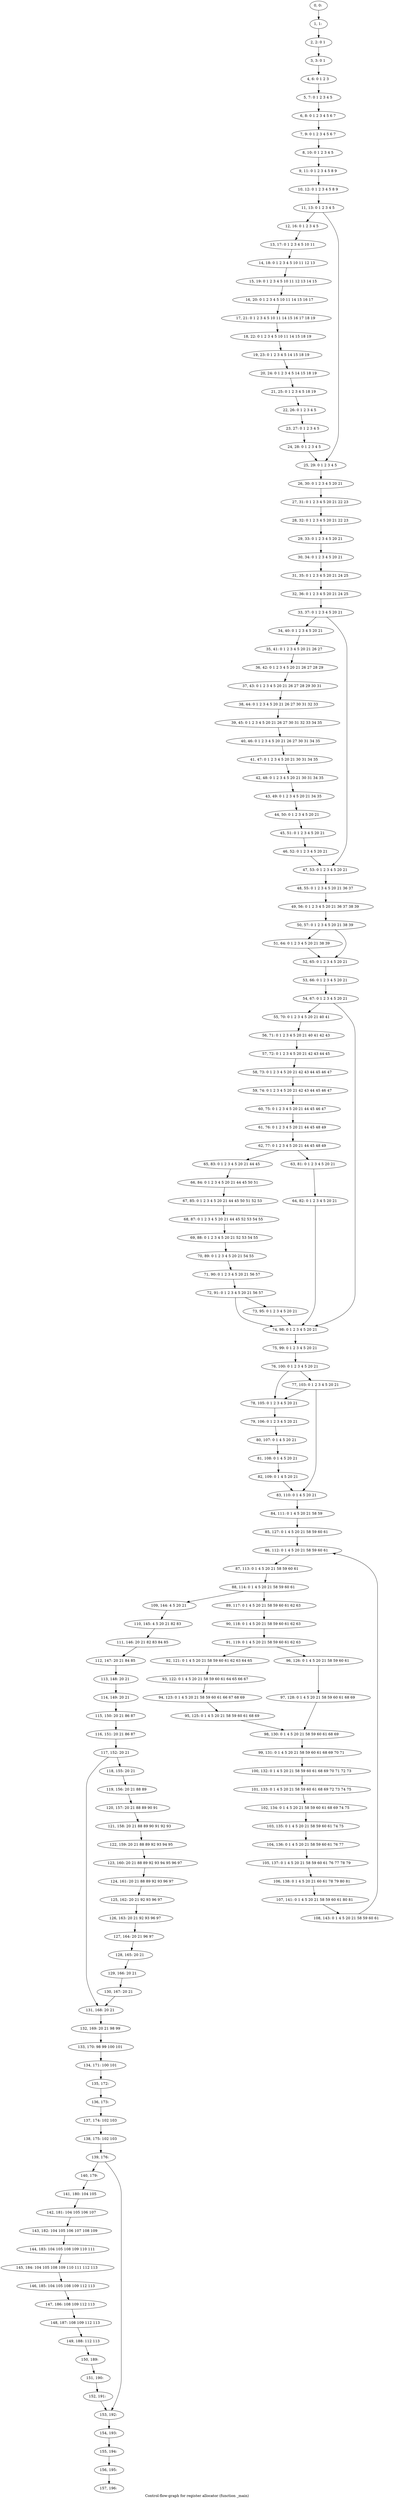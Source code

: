 digraph G {
graph [label="Control-flow-graph for register allocator (function _main)"]
0[label="0, 0: "];
1[label="1, 1: "];
2[label="2, 2: 0 1 "];
3[label="3, 3: 0 1 "];
4[label="4, 6: 0 1 2 3 "];
5[label="5, 7: 0 1 2 3 4 5 "];
6[label="6, 8: 0 1 2 3 4 5 6 7 "];
7[label="7, 9: 0 1 2 3 4 5 6 7 "];
8[label="8, 10: 0 1 2 3 4 5 "];
9[label="9, 11: 0 1 2 3 4 5 8 9 "];
10[label="10, 12: 0 1 2 3 4 5 8 9 "];
11[label="11, 13: 0 1 2 3 4 5 "];
12[label="12, 16: 0 1 2 3 4 5 "];
13[label="13, 17: 0 1 2 3 4 5 10 11 "];
14[label="14, 18: 0 1 2 3 4 5 10 11 12 13 "];
15[label="15, 19: 0 1 2 3 4 5 10 11 12 13 14 15 "];
16[label="16, 20: 0 1 2 3 4 5 10 11 14 15 16 17 "];
17[label="17, 21: 0 1 2 3 4 5 10 11 14 15 16 17 18 19 "];
18[label="18, 22: 0 1 2 3 4 5 10 11 14 15 18 19 "];
19[label="19, 23: 0 1 2 3 4 5 14 15 18 19 "];
20[label="20, 24: 0 1 2 3 4 5 14 15 18 19 "];
21[label="21, 25: 0 1 2 3 4 5 18 19 "];
22[label="22, 26: 0 1 2 3 4 5 "];
23[label="23, 27: 0 1 2 3 4 5 "];
24[label="24, 28: 0 1 2 3 4 5 "];
25[label="25, 29: 0 1 2 3 4 5 "];
26[label="26, 30: 0 1 2 3 4 5 20 21 "];
27[label="27, 31: 0 1 2 3 4 5 20 21 22 23 "];
28[label="28, 32: 0 1 2 3 4 5 20 21 22 23 "];
29[label="29, 33: 0 1 2 3 4 5 20 21 "];
30[label="30, 34: 0 1 2 3 4 5 20 21 "];
31[label="31, 35: 0 1 2 3 4 5 20 21 24 25 "];
32[label="32, 36: 0 1 2 3 4 5 20 21 24 25 "];
33[label="33, 37: 0 1 2 3 4 5 20 21 "];
34[label="34, 40: 0 1 2 3 4 5 20 21 "];
35[label="35, 41: 0 1 2 3 4 5 20 21 26 27 "];
36[label="36, 42: 0 1 2 3 4 5 20 21 26 27 28 29 "];
37[label="37, 43: 0 1 2 3 4 5 20 21 26 27 28 29 30 31 "];
38[label="38, 44: 0 1 2 3 4 5 20 21 26 27 30 31 32 33 "];
39[label="39, 45: 0 1 2 3 4 5 20 21 26 27 30 31 32 33 34 35 "];
40[label="40, 46: 0 1 2 3 4 5 20 21 26 27 30 31 34 35 "];
41[label="41, 47: 0 1 2 3 4 5 20 21 30 31 34 35 "];
42[label="42, 48: 0 1 2 3 4 5 20 21 30 31 34 35 "];
43[label="43, 49: 0 1 2 3 4 5 20 21 34 35 "];
44[label="44, 50: 0 1 2 3 4 5 20 21 "];
45[label="45, 51: 0 1 2 3 4 5 20 21 "];
46[label="46, 52: 0 1 2 3 4 5 20 21 "];
47[label="47, 53: 0 1 2 3 4 5 20 21 "];
48[label="48, 55: 0 1 2 3 4 5 20 21 36 37 "];
49[label="49, 56: 0 1 2 3 4 5 20 21 36 37 38 39 "];
50[label="50, 57: 0 1 2 3 4 5 20 21 38 39 "];
51[label="51, 64: 0 1 2 3 4 5 20 21 38 39 "];
52[label="52, 65: 0 1 2 3 4 5 20 21 "];
53[label="53, 66: 0 1 2 3 4 5 20 21 "];
54[label="54, 67: 0 1 2 3 4 5 20 21 "];
55[label="55, 70: 0 1 2 3 4 5 20 21 40 41 "];
56[label="56, 71: 0 1 2 3 4 5 20 21 40 41 42 43 "];
57[label="57, 72: 0 1 2 3 4 5 20 21 42 43 44 45 "];
58[label="58, 73: 0 1 2 3 4 5 20 21 42 43 44 45 46 47 "];
59[label="59, 74: 0 1 2 3 4 5 20 21 42 43 44 45 46 47 "];
60[label="60, 75: 0 1 2 3 4 5 20 21 44 45 46 47 "];
61[label="61, 76: 0 1 2 3 4 5 20 21 44 45 48 49 "];
62[label="62, 77: 0 1 2 3 4 5 20 21 44 45 48 49 "];
63[label="63, 81: 0 1 2 3 4 5 20 21 "];
64[label="64, 82: 0 1 2 3 4 5 20 21 "];
65[label="65, 83: 0 1 2 3 4 5 20 21 44 45 "];
66[label="66, 84: 0 1 2 3 4 5 20 21 44 45 50 51 "];
67[label="67, 85: 0 1 2 3 4 5 20 21 44 45 50 51 52 53 "];
68[label="68, 87: 0 1 2 3 4 5 20 21 44 45 52 53 54 55 "];
69[label="69, 88: 0 1 2 3 4 5 20 21 52 53 54 55 "];
70[label="70, 89: 0 1 2 3 4 5 20 21 54 55 "];
71[label="71, 90: 0 1 2 3 4 5 20 21 56 57 "];
72[label="72, 91: 0 1 2 3 4 5 20 21 56 57 "];
73[label="73, 95: 0 1 2 3 4 5 20 21 "];
74[label="74, 98: 0 1 2 3 4 5 20 21 "];
75[label="75, 99: 0 1 2 3 4 5 20 21 "];
76[label="76, 100: 0 1 2 3 4 5 20 21 "];
77[label="77, 103: 0 1 2 3 4 5 20 21 "];
78[label="78, 105: 0 1 2 3 4 5 20 21 "];
79[label="79, 106: 0 1 2 3 4 5 20 21 "];
80[label="80, 107: 0 1 4 5 20 21 "];
81[label="81, 108: 0 1 4 5 20 21 "];
82[label="82, 109: 0 1 4 5 20 21 "];
83[label="83, 110: 0 1 4 5 20 21 "];
84[label="84, 111: 0 1 4 5 20 21 58 59 "];
85[label="85, 127: 0 1 4 5 20 21 58 59 60 61 "];
86[label="86, 112: 0 1 4 5 20 21 58 59 60 61 "];
87[label="87, 113: 0 1 4 5 20 21 58 59 60 61 "];
88[label="88, 114: 0 1 4 5 20 21 58 59 60 61 "];
89[label="89, 117: 0 1 4 5 20 21 58 59 60 61 62 63 "];
90[label="90, 118: 0 1 4 5 20 21 58 59 60 61 62 63 "];
91[label="91, 119: 0 1 4 5 20 21 58 59 60 61 62 63 "];
92[label="92, 121: 0 1 4 5 20 21 58 59 60 61 62 63 64 65 "];
93[label="93, 122: 0 1 4 5 20 21 58 59 60 61 64 65 66 67 "];
94[label="94, 123: 0 1 4 5 20 21 58 59 60 61 66 67 68 69 "];
95[label="95, 125: 0 1 4 5 20 21 58 59 60 61 68 69 "];
96[label="96, 126: 0 1 4 5 20 21 58 59 60 61 "];
97[label="97, 128: 0 1 4 5 20 21 58 59 60 61 68 69 "];
98[label="98, 130: 0 1 4 5 20 21 58 59 60 61 68 69 "];
99[label="99, 131: 0 1 4 5 20 21 58 59 60 61 68 69 70 71 "];
100[label="100, 132: 0 1 4 5 20 21 58 59 60 61 68 69 70 71 72 73 "];
101[label="101, 133: 0 1 4 5 20 21 58 59 60 61 68 69 72 73 74 75 "];
102[label="102, 134: 0 1 4 5 20 21 58 59 60 61 68 69 74 75 "];
103[label="103, 135: 0 1 4 5 20 21 58 59 60 61 74 75 "];
104[label="104, 136: 0 1 4 5 20 21 58 59 60 61 76 77 "];
105[label="105, 137: 0 1 4 5 20 21 58 59 60 61 76 77 78 79 "];
106[label="106, 138: 0 1 4 5 20 21 60 61 78 79 80 81 "];
107[label="107, 141: 0 1 4 5 20 21 58 59 60 61 80 81 "];
108[label="108, 143: 0 1 4 5 20 21 58 59 60 61 "];
109[label="109, 144: 4 5 20 21 "];
110[label="110, 145: 4 5 20 21 82 83 "];
111[label="111, 146: 20 21 82 83 84 85 "];
112[label="112, 147: 20 21 84 85 "];
113[label="113, 148: 20 21 "];
114[label="114, 149: 20 21 "];
115[label="115, 150: 20 21 86 87 "];
116[label="116, 151: 20 21 86 87 "];
117[label="117, 152: 20 21 "];
118[label="118, 155: 20 21 "];
119[label="119, 156: 20 21 88 89 "];
120[label="120, 157: 20 21 88 89 90 91 "];
121[label="121, 158: 20 21 88 89 90 91 92 93 "];
122[label="122, 159: 20 21 88 89 92 93 94 95 "];
123[label="123, 160: 20 21 88 89 92 93 94 95 96 97 "];
124[label="124, 161: 20 21 88 89 92 93 96 97 "];
125[label="125, 162: 20 21 92 93 96 97 "];
126[label="126, 163: 20 21 92 93 96 97 "];
127[label="127, 164: 20 21 96 97 "];
128[label="128, 165: 20 21 "];
129[label="129, 166: 20 21 "];
130[label="130, 167: 20 21 "];
131[label="131, 168: 20 21 "];
132[label="132, 169: 20 21 98 99 "];
133[label="133, 170: 98 99 100 101 "];
134[label="134, 171: 100 101 "];
135[label="135, 172: "];
136[label="136, 173: "];
137[label="137, 174: 102 103 "];
138[label="138, 175: 102 103 "];
139[label="139, 176: "];
140[label="140, 179: "];
141[label="141, 180: 104 105 "];
142[label="142, 181: 104 105 106 107 "];
143[label="143, 182: 104 105 106 107 108 109 "];
144[label="144, 183: 104 105 108 109 110 111 "];
145[label="145, 184: 104 105 108 109 110 111 112 113 "];
146[label="146, 185: 104 105 108 109 112 113 "];
147[label="147, 186: 108 109 112 113 "];
148[label="148, 187: 108 109 112 113 "];
149[label="149, 188: 112 113 "];
150[label="150, 189: "];
151[label="151, 190: "];
152[label="152, 191: "];
153[label="153, 192: "];
154[label="154, 193: "];
155[label="155, 194: "];
156[label="156, 195: "];
157[label="157, 196: "];
0->1 ;
1->2 ;
2->3 ;
3->4 ;
4->5 ;
5->6 ;
6->7 ;
7->8 ;
8->9 ;
9->10 ;
10->11 ;
11->12 ;
11->25 ;
12->13 ;
13->14 ;
14->15 ;
15->16 ;
16->17 ;
17->18 ;
18->19 ;
19->20 ;
20->21 ;
21->22 ;
22->23 ;
23->24 ;
24->25 ;
25->26 ;
26->27 ;
27->28 ;
28->29 ;
29->30 ;
30->31 ;
31->32 ;
32->33 ;
33->34 ;
33->47 ;
34->35 ;
35->36 ;
36->37 ;
37->38 ;
38->39 ;
39->40 ;
40->41 ;
41->42 ;
42->43 ;
43->44 ;
44->45 ;
45->46 ;
46->47 ;
47->48 ;
48->49 ;
49->50 ;
50->51 ;
50->52 ;
51->52 ;
52->53 ;
53->54 ;
54->55 ;
54->74 ;
55->56 ;
56->57 ;
57->58 ;
58->59 ;
59->60 ;
60->61 ;
61->62 ;
62->63 ;
62->65 ;
63->64 ;
64->74 ;
65->66 ;
66->67 ;
67->68 ;
68->69 ;
69->70 ;
70->71 ;
71->72 ;
72->73 ;
72->74 ;
73->74 ;
74->75 ;
75->76 ;
76->77 ;
76->78 ;
77->78 ;
77->83 ;
78->79 ;
79->80 ;
80->81 ;
81->82 ;
82->83 ;
83->84 ;
84->85 ;
85->86 ;
86->87 ;
87->88 ;
88->89 ;
88->109 ;
89->90 ;
90->91 ;
91->92 ;
91->96 ;
92->93 ;
93->94 ;
94->95 ;
95->98 ;
96->97 ;
97->98 ;
98->99 ;
99->100 ;
100->101 ;
101->102 ;
102->103 ;
103->104 ;
104->105 ;
105->106 ;
106->107 ;
107->108 ;
108->86 ;
109->110 ;
110->111 ;
111->112 ;
112->113 ;
113->114 ;
114->115 ;
115->116 ;
116->117 ;
117->118 ;
117->131 ;
118->119 ;
119->120 ;
120->121 ;
121->122 ;
122->123 ;
123->124 ;
124->125 ;
125->126 ;
126->127 ;
127->128 ;
128->129 ;
129->130 ;
130->131 ;
131->132 ;
132->133 ;
133->134 ;
134->135 ;
135->136 ;
136->137 ;
137->138 ;
138->139 ;
139->140 ;
139->153 ;
140->141 ;
141->142 ;
142->143 ;
143->144 ;
144->145 ;
145->146 ;
146->147 ;
147->148 ;
148->149 ;
149->150 ;
150->151 ;
151->152 ;
152->153 ;
153->154 ;
154->155 ;
155->156 ;
156->157 ;
}
